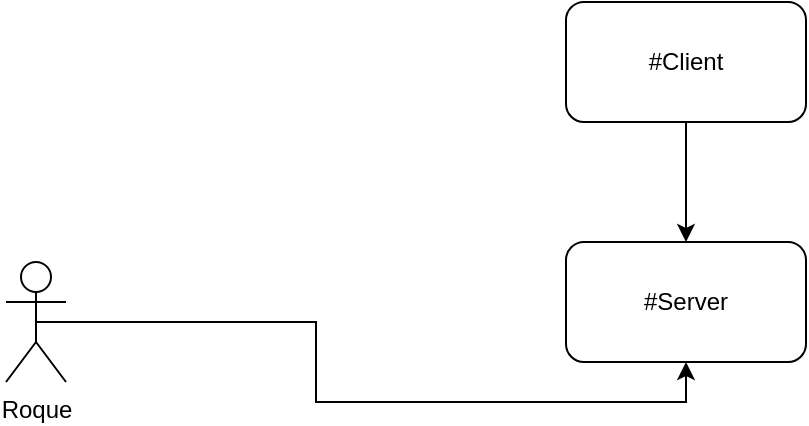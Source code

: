<mxfile version="22.0.2" type="github">
  <diagram id="p4b-i33vNsrOYZvBfTjY" name="Page-1">
    <mxGraphModel dx="1114" dy="612" grid="1" gridSize="10" guides="1" tooltips="1" connect="1" arrows="1" fold="1" page="1" pageScale="1" pageWidth="850" pageHeight="1100" math="0" shadow="0">
      <root>
        <mxCell id="0" />
        <mxCell id="1" parent="0" />
        <mxCell id="1nodj1-vzVdCOWmx9khC-3" style="edgeStyle=orthogonalEdgeStyle;rounded=0;orthogonalLoop=1;jettySize=auto;html=1;exitX=0.5;exitY=1;exitDx=0;exitDy=0;" edge="1" parent="1" source="2" target="1nodj1-vzVdCOWmx9khC-2">
          <mxGeometry relative="1" as="geometry" />
        </mxCell>
        <mxCell id="2" value="#Client&lt;br&gt;" style="rounded=1;whiteSpace=wrap;html=1;" parent="1" vertex="1">
          <mxGeometry x="340" y="160" width="120" height="60" as="geometry" />
        </mxCell>
        <mxCell id="1nodj1-vzVdCOWmx9khC-2" value="#Server" style="rounded=1;whiteSpace=wrap;html=1;" vertex="1" parent="1">
          <mxGeometry x="340" y="280" width="120" height="60" as="geometry" />
        </mxCell>
        <mxCell id="1nodj1-vzVdCOWmx9khC-6" style="edgeStyle=orthogonalEdgeStyle;rounded=0;orthogonalLoop=1;jettySize=auto;html=1;exitX=0.5;exitY=0.5;exitDx=0;exitDy=0;exitPerimeter=0;entryX=0.5;entryY=1;entryDx=0;entryDy=0;" edge="1" parent="1" source="1nodj1-vzVdCOWmx9khC-5" target="1nodj1-vzVdCOWmx9khC-2">
          <mxGeometry relative="1" as="geometry" />
        </mxCell>
        <mxCell id="1nodj1-vzVdCOWmx9khC-5" value="Roque" style="shape=umlActor;verticalLabelPosition=bottom;verticalAlign=top;html=1;outlineConnect=0;" vertex="1" parent="1">
          <mxGeometry x="60" y="290" width="30" height="60" as="geometry" />
        </mxCell>
      </root>
    </mxGraphModel>
  </diagram>
</mxfile>
